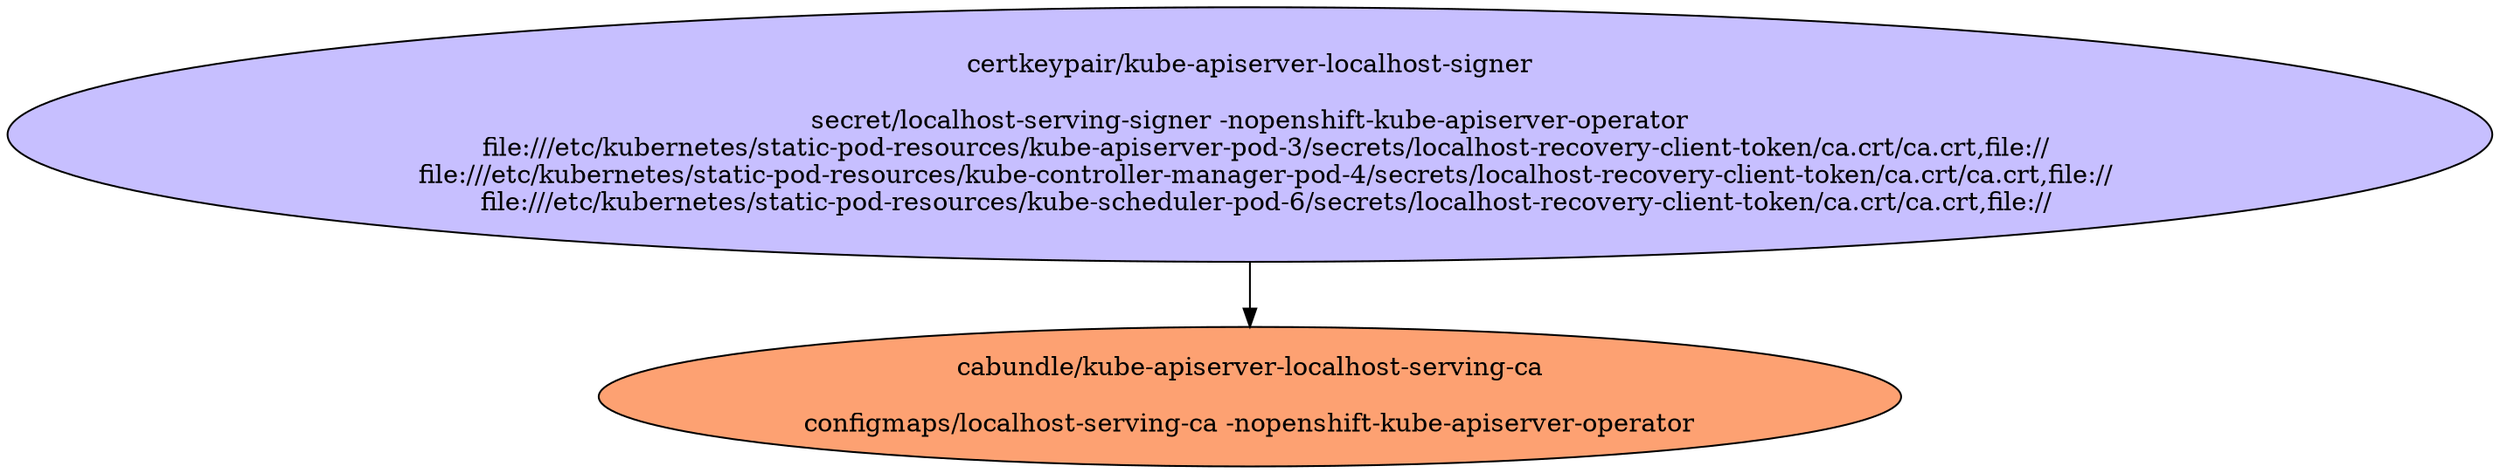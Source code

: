 digraph "Local Certificate" {
  // Node definitions.
  4 [
    label="certkeypair/kube-apiserver-localhost-signer\n\nsecret/localhost-serving-signer -nopenshift-kube-apiserver-operator\n    file:///etc/kubernetes/static-pod-resources/kube-apiserver-pod-3/secrets/localhost-recovery-client-token/ca.crt/ca.crt,file://\n    file:///etc/kubernetes/static-pod-resources/kube-controller-manager-pod-4/secrets/localhost-recovery-client-token/ca.crt/ca.crt,file://\n    file:///etc/kubernetes/static-pod-resources/kube-scheduler-pod-6/secrets/localhost-recovery-client-token/ca.crt/ca.crt,file://\n"
    style=filled
    fillcolor="#c7bfff"
  ];
  13 [
    label="cabundle/kube-apiserver-localhost-serving-ca\n\nconfigmaps/localhost-serving-ca -nopenshift-kube-apiserver-operator\n"
    style=filled
    fillcolor="#fda172"
  ];

  // Edge definitions.
  4 -> 13;
}